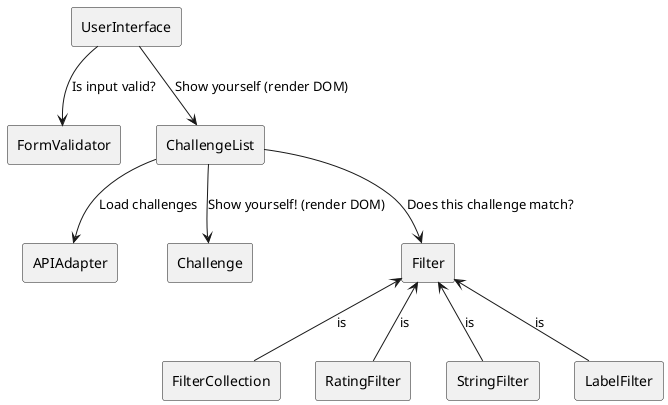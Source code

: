 @startuml
skinparam componentStyle rectangle

' Vårt system ur OOP-perspektiv
' - Vilka roller finns?
' - Vilka meddelanden behöver de kunna hantera?
' - Vilka typer av objekt spelar de här rollerna?

component APIAdapter
component FormValidator
component UserInterface
component Challenge
component ChallengeList
component Filter
component FilterCollection
component RatingFilter
component StringFilter
component LabelFilter

UserInterface --> FormValidator: Is input valid?
UserInterface --> ChallengeList: Show yourself (render DOM)
ChallengeList --> APIAdapter: Load challenges
ChallengeList --> Filter: Does this challenge match?
ChallengeList --> Challenge: Show yourself! (render DOM)

Filter <-- RatingFilter: is
Filter <-- StringFilter: is
Filter <-- LabelFilter: is
Filter <-- FilterCollection: is

@enduml